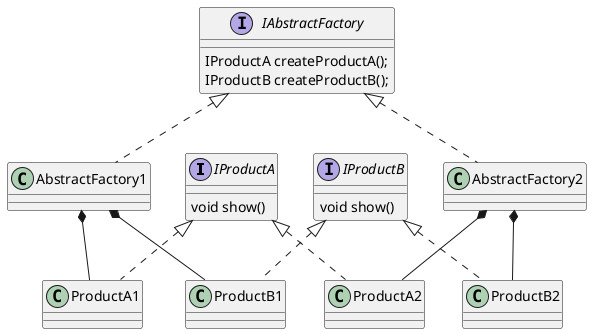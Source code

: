 @startuml

interface IProductA {
    void show()
}
class ProductA1 implements IProductA
class ProductA2 implements IProductA
interface IProductB {
    void show()
}
class ProductB1 implements IProductB
class ProductB2 implements IProductB
interface IAbstractFactory {
    IProductA createProductA();
    IProductB createProductB();
}
class AbstractFactory1 implements IAbstractFactory
class AbstractFactory2 implements IAbstractFactory

AbstractFactory1 *-- ProductA1
AbstractFactory1 *-- ProductB1
AbstractFactory2 *-- ProductA2
AbstractFactory2 *-- ProductB2

@enduml